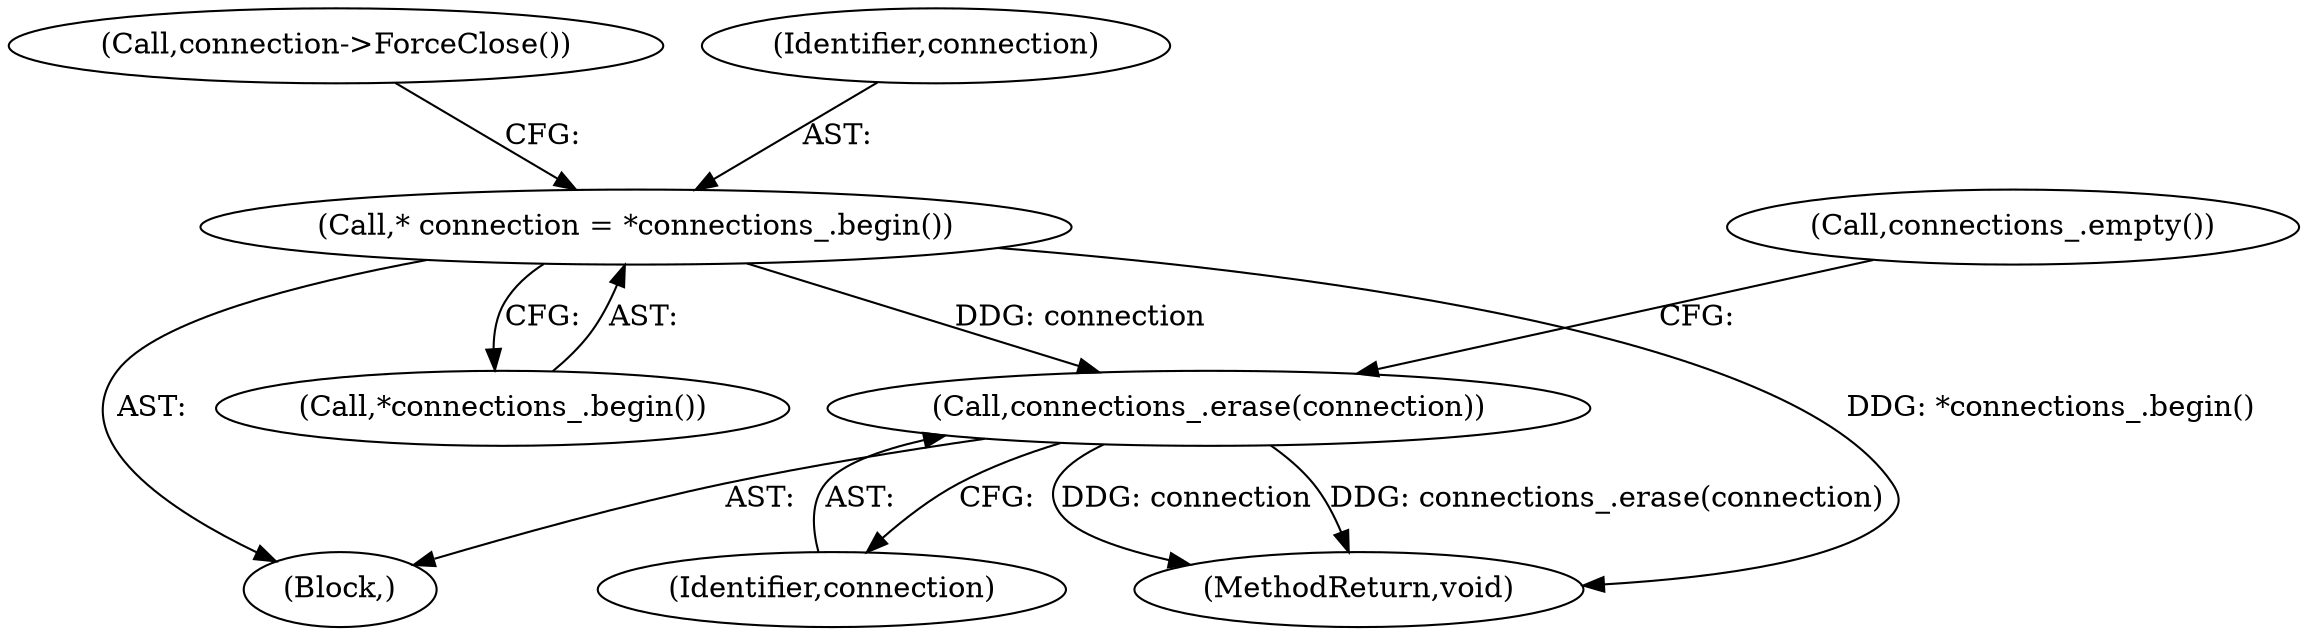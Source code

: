 digraph "0_Chrome_eaf2e8bce3855d362e53034bd83f0e3aff8714e4@API" {
"1000119" [label="(Call,* connection = *connections_.begin())"];
"1000124" [label="(Call,connections_.erase(connection))"];
"1000116" [label="(Call,connections_.empty())"];
"1000117" [label="(Block,)"];
"1000123" [label="(Call,connection->ForceClose())"];
"1000131" [label="(MethodReturn,void)"];
"1000124" [label="(Call,connections_.erase(connection))"];
"1000121" [label="(Call,*connections_.begin())"];
"1000119" [label="(Call,* connection = *connections_.begin())"];
"1000125" [label="(Identifier,connection)"];
"1000120" [label="(Identifier,connection)"];
"1000119" -> "1000117"  [label="AST: "];
"1000119" -> "1000121"  [label="CFG: "];
"1000120" -> "1000119"  [label="AST: "];
"1000121" -> "1000119"  [label="AST: "];
"1000123" -> "1000119"  [label="CFG: "];
"1000119" -> "1000131"  [label="DDG: *connections_.begin()"];
"1000119" -> "1000124"  [label="DDG: connection"];
"1000124" -> "1000117"  [label="AST: "];
"1000124" -> "1000125"  [label="CFG: "];
"1000125" -> "1000124"  [label="AST: "];
"1000116" -> "1000124"  [label="CFG: "];
"1000124" -> "1000131"  [label="DDG: connection"];
"1000124" -> "1000131"  [label="DDG: connections_.erase(connection)"];
}
